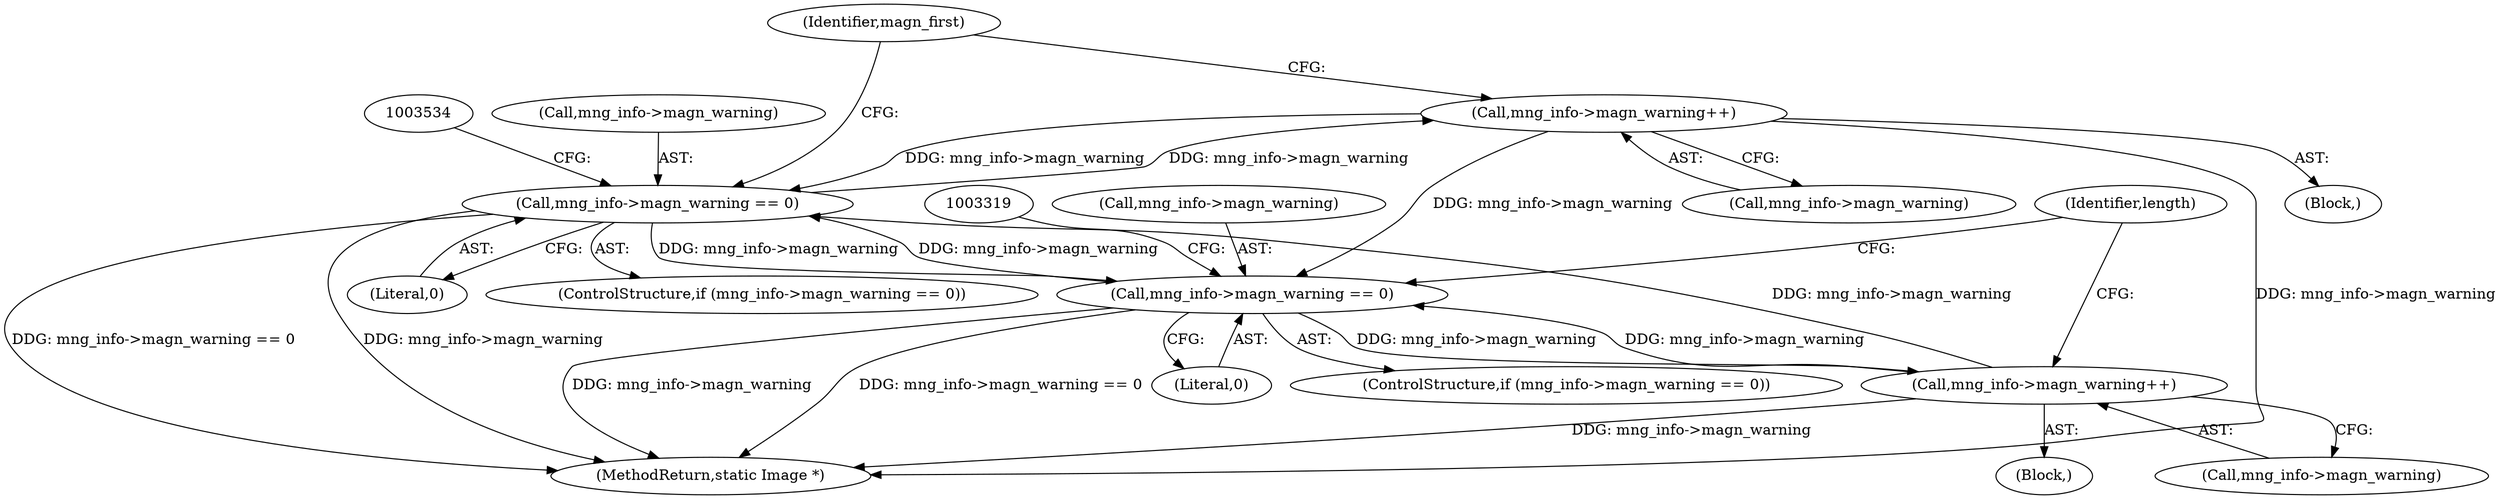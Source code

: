 digraph "0_ImageMagick_9eedb5660f1704cde8e8cd784c5c2a09dd2fd60f_0@pointer" {
"1003547" [label="(Call,mng_info->magn_warning++)"];
"1003527" [label="(Call,mng_info->magn_warning == 0)"];
"1003547" [label="(Call,mng_info->magn_warning++)"];
"1003312" [label="(Call,mng_info->magn_warning == 0)"];
"1003332" [label="(Call,mng_info->magn_warning++)"];
"1003547" [label="(Call,mng_info->magn_warning++)"];
"1003527" [label="(Call,mng_info->magn_warning == 0)"];
"1007374" [label="(MethodReturn,static Image *)"];
"1003548" [label="(Call,mng_info->magn_warning)"];
"1003312" [label="(Call,mng_info->magn_warning == 0)"];
"1003333" [label="(Call,mng_info->magn_warning)"];
"1003313" [label="(Call,mng_info->magn_warning)"];
"1003532" [label="(Block,)"];
"1003316" [label="(Literal,0)"];
"1003528" [label="(Call,mng_info->magn_warning)"];
"1003332" [label="(Call,mng_info->magn_warning++)"];
"1003531" [label="(Literal,0)"];
"1003338" [label="(Identifier,length)"];
"1003317" [label="(Block,)"];
"1003526" [label="(ControlStructure,if (mng_info->magn_warning == 0))"];
"1003311" [label="(ControlStructure,if (mng_info->magn_warning == 0))"];
"1003554" [label="(Identifier,magn_first)"];
"1003547" -> "1003532"  [label="AST: "];
"1003547" -> "1003548"  [label="CFG: "];
"1003548" -> "1003547"  [label="AST: "];
"1003554" -> "1003547"  [label="CFG: "];
"1003547" -> "1007374"  [label="DDG: mng_info->magn_warning"];
"1003547" -> "1003312"  [label="DDG: mng_info->magn_warning"];
"1003547" -> "1003527"  [label="DDG: mng_info->magn_warning"];
"1003527" -> "1003547"  [label="DDG: mng_info->magn_warning"];
"1003527" -> "1003526"  [label="AST: "];
"1003527" -> "1003531"  [label="CFG: "];
"1003528" -> "1003527"  [label="AST: "];
"1003531" -> "1003527"  [label="AST: "];
"1003534" -> "1003527"  [label="CFG: "];
"1003554" -> "1003527"  [label="CFG: "];
"1003527" -> "1007374"  [label="DDG: mng_info->magn_warning == 0"];
"1003527" -> "1007374"  [label="DDG: mng_info->magn_warning"];
"1003527" -> "1003312"  [label="DDG: mng_info->magn_warning"];
"1003312" -> "1003527"  [label="DDG: mng_info->magn_warning"];
"1003332" -> "1003527"  [label="DDG: mng_info->magn_warning"];
"1003312" -> "1003311"  [label="AST: "];
"1003312" -> "1003316"  [label="CFG: "];
"1003313" -> "1003312"  [label="AST: "];
"1003316" -> "1003312"  [label="AST: "];
"1003319" -> "1003312"  [label="CFG: "];
"1003338" -> "1003312"  [label="CFG: "];
"1003312" -> "1007374"  [label="DDG: mng_info->magn_warning == 0"];
"1003312" -> "1007374"  [label="DDG: mng_info->magn_warning"];
"1003332" -> "1003312"  [label="DDG: mng_info->magn_warning"];
"1003312" -> "1003332"  [label="DDG: mng_info->magn_warning"];
"1003332" -> "1003317"  [label="AST: "];
"1003332" -> "1003333"  [label="CFG: "];
"1003333" -> "1003332"  [label="AST: "];
"1003338" -> "1003332"  [label="CFG: "];
"1003332" -> "1007374"  [label="DDG: mng_info->magn_warning"];
}
